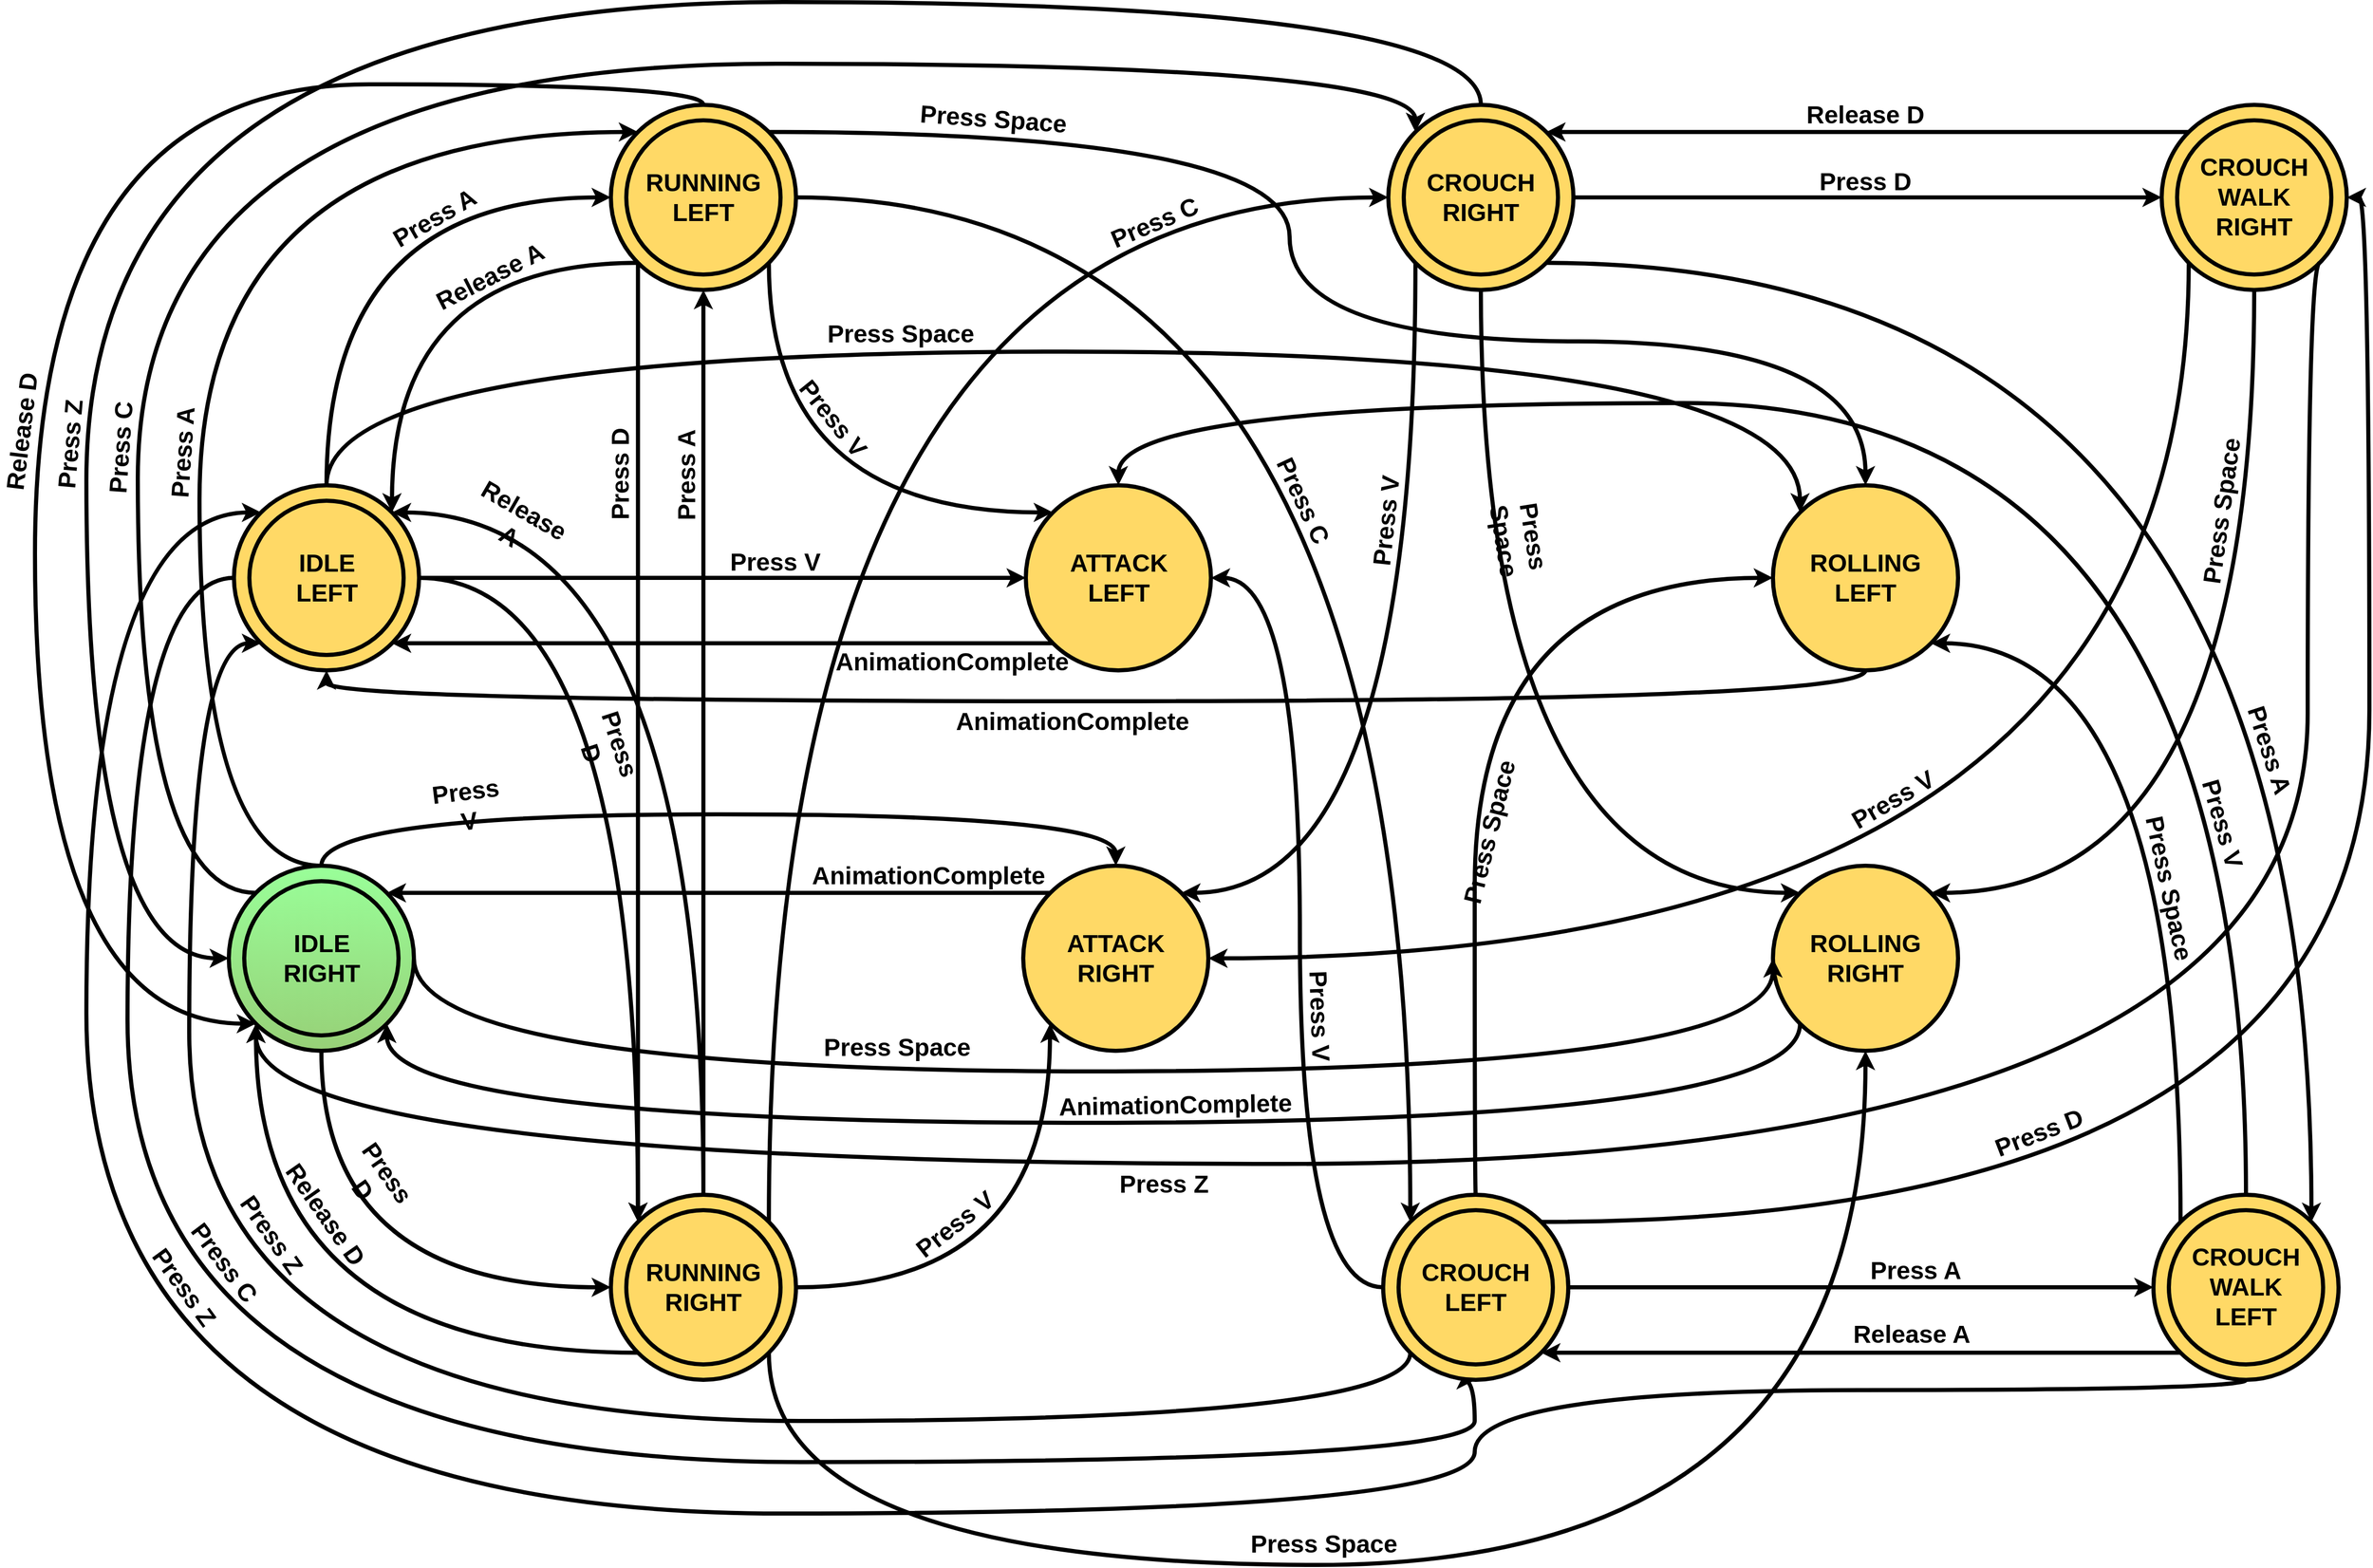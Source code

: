 <mxfile version="26.2.15">
  <diagram id="6a731a19-8d31-9384-78a2-239565b7b9f0" name="Page-1">
    <mxGraphModel dx="2605" dy="-236" grid="1" gridSize="10" guides="1" tooltips="1" connect="1" arrows="1" fold="1" page="1" pageScale="1" pageWidth="1169" pageHeight="827" background="none" math="0" shadow="0">
      <root>
        <mxCell id="0" />
        <mxCell id="1" parent="0" />
        <mxCell id="-n4oUNv4abo9Lo2zfIX3-1" style="edgeStyle=orthogonalEdgeStyle;rounded=0;orthogonalLoop=1;jettySize=auto;html=1;exitX=0.5;exitY=0;exitDx=0;exitDy=0;entryX=0.5;entryY=0;entryDx=0;entryDy=0;strokeWidth=4;curved=1;strokeColor=light-dark(#000000,#EDEDED);fontSize=24;" edge="1" parent="1" source="-n4oUNv4abo9Lo2zfIX3-2" target="-n4oUNv4abo9Lo2zfIX3-20">
          <mxGeometry relative="1" as="geometry">
            <Array as="points">
              <mxPoint x="558" y="2930" />
              <mxPoint x="1331" y="2930" />
            </Array>
          </mxGeometry>
        </mxCell>
        <mxCell id="-n4oUNv4abo9Lo2zfIX3-2" value="&lt;font&gt;IDLE&lt;/font&gt;&lt;div&gt;&lt;font&gt;RIGHT&lt;/font&gt;&lt;/div&gt;" style="ellipse;whiteSpace=wrap;html=1;shadow=0;fontFamily=Helvetica;fontSize=24;align=center;strokeColor=#000000;strokeWidth=4;fillColor=#99FF99;fontStyle=1;gradientColor=#97d077;" vertex="1" parent="1">
          <mxGeometry x="468.5" y="2980" width="180" height="180" as="geometry" />
        </mxCell>
        <mxCell id="-n4oUNv4abo9Lo2zfIX3-3" style="edgeStyle=orthogonalEdgeStyle;rounded=0;orthogonalLoop=1;jettySize=auto;html=1;entryX=0.5;entryY=1;entryDx=0;entryDy=0;curved=1;strokeWidth=4;exitX=0;exitY=0.5;exitDx=0;exitDy=0;fontSize=24;" edge="1" parent="1" source="-n4oUNv4abo9Lo2zfIX3-4" target="-n4oUNv4abo9Lo2zfIX3-24">
          <mxGeometry relative="1" as="geometry">
            <Array as="points">
              <mxPoint x="370" y="2700" />
              <mxPoint x="370" y="3560" />
              <mxPoint x="1680" y="3560" />
              <mxPoint x="1680" y="3480" />
            </Array>
          </mxGeometry>
        </mxCell>
        <mxCell id="-n4oUNv4abo9Lo2zfIX3-4" value="&lt;font&gt;IDLE&lt;/font&gt;&lt;div&gt;&lt;font&gt;LEFT&lt;/font&gt;&lt;/div&gt;" style="ellipse;whiteSpace=wrap;html=1;shadow=0;fontFamily=Helvetica;fontSize=24;align=center;strokeColor=#000000;strokeWidth=4;fillColor=#FFD966;fontStyle=1;gradientColor=#ffd966;" vertex="1" parent="1">
          <mxGeometry x="473.5" y="2610" width="180" height="180" as="geometry" />
        </mxCell>
        <mxCell id="-n4oUNv4abo9Lo2zfIX3-5" style="edgeStyle=orthogonalEdgeStyle;rounded=0;orthogonalLoop=1;jettySize=auto;html=1;exitX=0;exitY=1;exitDx=0;exitDy=0;entryX=1;entryY=0;entryDx=0;entryDy=0;curved=1;strokeWidth=4;fontSize=24;" edge="1" parent="1" source="-n4oUNv4abo9Lo2zfIX3-9" target="-n4oUNv4abo9Lo2zfIX3-4">
          <mxGeometry relative="1" as="geometry" />
        </mxCell>
        <mxCell id="-n4oUNv4abo9Lo2zfIX3-6" style="edgeStyle=orthogonalEdgeStyle;rounded=0;orthogonalLoop=1;jettySize=auto;html=1;exitX=0;exitY=1;exitDx=0;exitDy=0;entryX=0;entryY=0;entryDx=0;entryDy=0;strokeWidth=4;curved=1;fontSize=24;" edge="1" parent="1" source="-n4oUNv4abo9Lo2zfIX3-9" target="-n4oUNv4abo9Lo2zfIX3-22">
          <mxGeometry relative="1" as="geometry" />
        </mxCell>
        <mxCell id="-n4oUNv4abo9Lo2zfIX3-7" style="edgeStyle=orthogonalEdgeStyle;rounded=0;orthogonalLoop=1;jettySize=auto;html=1;exitX=0.5;exitY=0;exitDx=0;exitDy=0;entryX=0;entryY=1;entryDx=0;entryDy=0;curved=1;strokeWidth=4;fontSize=24;" edge="1" parent="1" source="-n4oUNv4abo9Lo2zfIX3-9" target="-n4oUNv4abo9Lo2zfIX3-2">
          <mxGeometry relative="1" as="geometry">
            <Array as="points">
              <mxPoint x="930" y="2220" />
              <mxPoint x="280" y="2220" />
              <mxPoint x="280" y="3134" />
            </Array>
          </mxGeometry>
        </mxCell>
        <mxCell id="-n4oUNv4abo9Lo2zfIX3-8" style="edgeStyle=orthogonalEdgeStyle;rounded=0;orthogonalLoop=1;jettySize=auto;html=1;exitX=1;exitY=0.5;exitDx=0;exitDy=0;entryX=0;entryY=0;entryDx=0;entryDy=0;curved=1;strokeWidth=4;fontSize=24;" edge="1" parent="1" source="-n4oUNv4abo9Lo2zfIX3-9" target="-n4oUNv4abo9Lo2zfIX3-24">
          <mxGeometry relative="1" as="geometry">
            <mxPoint x="1230.0" y="2670" as="targetPoint" />
          </mxGeometry>
        </mxCell>
        <mxCell id="-n4oUNv4abo9Lo2zfIX3-9" value="&lt;font&gt;RUNNING&lt;/font&gt;&lt;div&gt;&lt;span style=&quot;background-color: transparent;&quot;&gt;&lt;font&gt;LEFT&lt;/font&gt;&lt;/span&gt;&lt;/div&gt;" style="ellipse;whiteSpace=wrap;html=1;shadow=0;fontFamily=Helvetica;fontSize=24;align=center;strokeColor=#000000;strokeWidth=4;fillColor=#FFD966;fontStyle=1;gradientColor=#ffd966;" vertex="1" parent="1">
          <mxGeometry x="840" y="2240" width="180" height="180" as="geometry" />
        </mxCell>
        <mxCell id="-n4oUNv4abo9Lo2zfIX3-10" value="&lt;font&gt;ROLLING&lt;/font&gt;&lt;div&gt;&lt;font&gt;LEFT&lt;/font&gt;&lt;/div&gt;" style="ellipse;whiteSpace=wrap;html=1;shadow=0;fontFamily=Helvetica;fontSize=24;align=center;strokeColor=#000000;strokeWidth=4;fillColor=#FFD966;fontStyle=1;gradientColor=#ffd966;" vertex="1" parent="1">
          <mxGeometry x="1970" y="2610" width="180" height="180" as="geometry" />
        </mxCell>
        <mxCell id="-n4oUNv4abo9Lo2zfIX3-11" style="edgeStyle=orthogonalEdgeStyle;rounded=0;orthogonalLoop=1;jettySize=auto;html=1;exitX=0;exitY=0;exitDx=0;exitDy=0;entryX=1;entryY=1;entryDx=0;entryDy=0;curved=1;strokeWidth=4;fontSize=24;" edge="1" parent="1" source="-n4oUNv4abo9Lo2zfIX3-12" target="-n4oUNv4abo9Lo2zfIX3-10">
          <mxGeometry relative="1" as="geometry">
            <Array as="points">
              <mxPoint x="2366" y="2764" />
            </Array>
          </mxGeometry>
        </mxCell>
        <mxCell id="-n4oUNv4abo9Lo2zfIX3-12" value="&lt;font&gt;CROUCH&lt;/font&gt;&lt;div&gt;&lt;font&gt;WALK&lt;/font&gt;&lt;/div&gt;&lt;div&gt;&lt;font&gt;LEFT&lt;/font&gt;&lt;/div&gt;" style="ellipse;whiteSpace=wrap;html=1;shadow=0;fontFamily=Helvetica;fontSize=24;align=center;strokeColor=#000000;strokeWidth=4;fillColor=#FFD966;fontStyle=1;gradientColor=#ffd966;" vertex="1" parent="1">
          <mxGeometry x="2340" y="3300" width="180" height="180" as="geometry" />
        </mxCell>
        <mxCell id="-n4oUNv4abo9Lo2zfIX3-13" value="&lt;font&gt;ROLLING&lt;/font&gt;&lt;div&gt;&lt;font&gt;RIGHT&lt;/font&gt;&lt;/div&gt;" style="ellipse;whiteSpace=wrap;html=1;shadow=0;fontFamily=Helvetica;fontSize=24;align=center;strokeColor=#000000;strokeWidth=4;fillColor=#FFD966;fontStyle=1;gradientColor=#ffd966;" vertex="1" parent="1">
          <mxGeometry x="1970" y="2980" width="180" height="180" as="geometry" />
        </mxCell>
        <mxCell id="-n4oUNv4abo9Lo2zfIX3-14" style="edgeStyle=orthogonalEdgeStyle;rounded=0;orthogonalLoop=1;jettySize=auto;html=1;exitX=0;exitY=1;exitDx=0;exitDy=0;entryX=1;entryY=0.5;entryDx=0;entryDy=0;curved=1;strokeWidth=4;strokeColor=#000000;fontSize=24;" edge="1" parent="1" source="-n4oUNv4abo9Lo2zfIX3-15" target="-n4oUNv4abo9Lo2zfIX3-20">
          <mxGeometry relative="1" as="geometry">
            <Array as="points">
              <mxPoint x="2374" y="3070" />
            </Array>
          </mxGeometry>
        </mxCell>
        <mxCell id="-n4oUNv4abo9Lo2zfIX3-15" value="&lt;font&gt;CROUCH&lt;/font&gt;&lt;div&gt;&lt;font&gt;WALK&lt;/font&gt;&lt;/div&gt;&lt;div&gt;&lt;font&gt;RIGHT&lt;/font&gt;&lt;/div&gt;" style="ellipse;whiteSpace=wrap;html=1;shadow=0;fontFamily=Helvetica;fontSize=24;fontColor=#000000;align=center;strokeColor=#000000;strokeWidth=4;fillColor=#FFD966;fontStyle=1;" vertex="1" parent="1">
          <mxGeometry x="2348" y="2240" width="180" height="180" as="geometry" />
        </mxCell>
        <mxCell id="-n4oUNv4abo9Lo2zfIX3-16" style="edgeStyle=orthogonalEdgeStyle;rounded=0;orthogonalLoop=1;jettySize=auto;html=1;exitX=0;exitY=1;exitDx=0;exitDy=0;entryX=1;entryY=1;entryDx=0;entryDy=0;strokeWidth=4;strokeColor=light-dark(#000000,#EDEDED);curved=1;fontSize=24;" edge="1" parent="1" source="-n4oUNv4abo9Lo2zfIX3-17" target="-n4oUNv4abo9Lo2zfIX3-4">
          <mxGeometry relative="1" as="geometry">
            <Array as="points">
              <mxPoint x="1270" y="2764" />
            </Array>
          </mxGeometry>
        </mxCell>
        <mxCell id="-n4oUNv4abo9Lo2zfIX3-17" value="&lt;font&gt;ATTACK&lt;/font&gt;&lt;div&gt;&lt;font&gt;LEFT&lt;/font&gt;&lt;/div&gt;" style="ellipse;whiteSpace=wrap;html=1;shadow=0;fontFamily=Helvetica;fontSize=24;align=center;strokeColor=#000000;strokeWidth=4;fillColor=#FFD966;fontStyle=1;gradientColor=#ffd966;" vertex="1" parent="1">
          <mxGeometry x="1243.5" y="2610" width="180" height="180" as="geometry" />
        </mxCell>
        <mxCell id="-n4oUNv4abo9Lo2zfIX3-18" value="&lt;font&gt;CROUCH&lt;/font&gt;&lt;div&gt;&lt;font&gt;RIGHT&lt;/font&gt;&lt;/div&gt;" style="ellipse;whiteSpace=wrap;html=1;shadow=0;fontFamily=Helvetica;fontSize=24;align=center;strokeColor=#000000;strokeWidth=4;fillColor=#FFD966;fontStyle=1;gradientColor=#ffd966;" vertex="1" parent="1">
          <mxGeometry x="1596" y="2240" width="180" height="180" as="geometry" />
        </mxCell>
        <mxCell id="-n4oUNv4abo9Lo2zfIX3-19" style="edgeStyle=orthogonalEdgeStyle;rounded=0;orthogonalLoop=1;jettySize=auto;html=1;exitX=0;exitY=0;exitDx=0;exitDy=0;entryX=1;entryY=0;entryDx=0;entryDy=0;strokeWidth=4;curved=1;fontSize=24;" edge="1" parent="1" source="-n4oUNv4abo9Lo2zfIX3-20" target="-n4oUNv4abo9Lo2zfIX3-2">
          <mxGeometry relative="1" as="geometry" />
        </mxCell>
        <mxCell id="-n4oUNv4abo9Lo2zfIX3-20" value="&lt;font&gt;ATTACK&lt;/font&gt;&lt;div&gt;&lt;span style=&quot;background-color: transparent;&quot;&gt;&lt;font&gt;RIGHT&lt;/font&gt;&lt;/span&gt;&lt;/div&gt;" style="ellipse;whiteSpace=wrap;html=1;shadow=0;fontFamily=Helvetica;fontSize=24;align=center;strokeColor=#000000;strokeWidth=4;fillColor=#FFD966;fontStyle=1;gradientColor=#ffd966;" vertex="1" parent="1">
          <mxGeometry x="1241" y="2980" width="180" height="180" as="geometry" />
        </mxCell>
        <mxCell id="-n4oUNv4abo9Lo2zfIX3-21" style="edgeStyle=orthogonalEdgeStyle;rounded=0;orthogonalLoop=1;jettySize=auto;html=1;exitX=1;exitY=1;exitDx=0;exitDy=0;entryX=0.5;entryY=1;entryDx=0;entryDy=0;curved=1;strokeWidth=4;fontSize=24;" edge="1" parent="1" source="-n4oUNv4abo9Lo2zfIX3-22" target="-n4oUNv4abo9Lo2zfIX3-13">
          <mxGeometry relative="1" as="geometry">
            <Array as="points">
              <mxPoint x="994" y="3660" />
              <mxPoint x="2060" y="3660" />
            </Array>
          </mxGeometry>
        </mxCell>
        <mxCell id="-n4oUNv4abo9Lo2zfIX3-22" value="&lt;font&gt;RUNNING&lt;/font&gt;&lt;div&gt;&lt;font&gt;RIGHT&lt;/font&gt;&lt;/div&gt;" style="ellipse;whiteSpace=wrap;html=1;shadow=0;fontFamily=Helvetica;fontSize=24;align=center;strokeColor=#000000;strokeWidth=4;fillColor=#FFD966;fontStyle=1;gradientColor=#ffd966;" vertex="1" parent="1">
          <mxGeometry x="840" y="3300" width="180" height="180" as="geometry" />
        </mxCell>
        <mxCell id="-n4oUNv4abo9Lo2zfIX3-23" style="edgeStyle=orthogonalEdgeStyle;rounded=0;orthogonalLoop=1;jettySize=auto;html=1;entryX=0;entryY=1;entryDx=0;entryDy=0;curved=1;strokeWidth=4;exitX=0;exitY=1;exitDx=0;exitDy=0;fontSize=24;" edge="1" parent="1" source="-n4oUNv4abo9Lo2zfIX3-24" target="-n4oUNv4abo9Lo2zfIX3-4">
          <mxGeometry relative="1" as="geometry">
            <Array as="points">
              <mxPoint x="1617" y="3520" />
              <mxPoint x="430" y="3520" />
              <mxPoint x="430" y="2764" />
            </Array>
          </mxGeometry>
        </mxCell>
        <mxCell id="-n4oUNv4abo9Lo2zfIX3-24" value="&lt;font&gt;CROUCH&lt;/font&gt;&lt;div&gt;&lt;font&gt;LEFT&lt;/font&gt;&lt;/div&gt;" style="ellipse;whiteSpace=wrap;html=1;shadow=0;fontFamily=Helvetica;fontSize=24;align=center;strokeColor=#000000;strokeWidth=4;fillColor=#FFD966;fontStyle=1;gradientColor=#ffd966;" vertex="1" parent="1">
          <mxGeometry x="1591" y="3300" width="180" height="180" as="geometry" />
        </mxCell>
        <mxCell id="-n4oUNv4abo9Lo2zfIX3-25" style="edgeStyle=orthogonalEdgeStyle;rounded=0;orthogonalLoop=1;jettySize=auto;html=1;exitX=0.5;exitY=0;exitDx=0;exitDy=0;entryX=0;entryY=0;entryDx=0;entryDy=0;strokeWidth=4;strokeColor=light-dark(#000000,#EDEDED);curved=1;fontSize=24;" edge="1" parent="1" source="-n4oUNv4abo9Lo2zfIX3-2" target="-n4oUNv4abo9Lo2zfIX3-9">
          <mxGeometry relative="1" as="geometry">
            <Array as="points">
              <mxPoint x="440" y="2980" />
              <mxPoint x="440" y="2266" />
            </Array>
          </mxGeometry>
        </mxCell>
        <mxCell id="-n4oUNv4abo9Lo2zfIX3-26" value="" style="edgeStyle=orthogonalEdgeStyle;rounded=0;orthogonalLoop=1;jettySize=auto;html=1;exitX=0;exitY=0;exitDx=0;exitDy=0;entryX=0;entryY=0;entryDx=0;entryDy=0;strokeWidth=4;fontSize=24;fontStyle=1;curved=1;strokeColor=light-dark(#000000,#EDEDED);" edge="1" parent="1" source="-n4oUNv4abo9Lo2zfIX3-2" target="-n4oUNv4abo9Lo2zfIX3-18">
          <mxGeometry x="0.032" y="-20" relative="1" as="geometry">
            <Array as="points">
              <mxPoint x="380" y="3006" />
              <mxPoint x="380" y="2200" />
              <mxPoint x="1622" y="2200" />
            </Array>
            <mxPoint as="offset" />
          </mxGeometry>
        </mxCell>
        <mxCell id="-n4oUNv4abo9Lo2zfIX3-27" style="edgeStyle=orthogonalEdgeStyle;rounded=0;orthogonalLoop=1;jettySize=auto;html=1;entryX=0;entryY=0.5;entryDx=0;entryDy=0;curved=1;strokeWidth=4;exitX=0.5;exitY=0;exitDx=0;exitDy=0;strokeColor=light-dark(#000000,#EDEDED);fontSize=24;" edge="1" parent="1" source="-n4oUNv4abo9Lo2zfIX3-4" target="-n4oUNv4abo9Lo2zfIX3-9">
          <mxGeometry relative="1" as="geometry">
            <mxPoint x="660" y="2700" as="sourcePoint" />
            <Array as="points">
              <mxPoint x="564" y="2330" />
            </Array>
          </mxGeometry>
        </mxCell>
        <mxCell id="-n4oUNv4abo9Lo2zfIX3-28" style="edgeStyle=orthogonalEdgeStyle;rounded=0;orthogonalLoop=1;jettySize=auto;html=1;exitX=1;exitY=0.5;exitDx=0;exitDy=0;curved=1;strokeWidth=4;strokeColor=light-dark(#000000,#EDEDED);entryX=0;entryY=0;entryDx=0;entryDy=0;fontSize=24;" edge="1" parent="1" source="-n4oUNv4abo9Lo2zfIX3-4" target="-n4oUNv4abo9Lo2zfIX3-22">
          <mxGeometry relative="1" as="geometry">
            <mxPoint x="1080" y="3190" as="targetPoint" />
            <Array as="points">
              <mxPoint x="866" y="2700" />
            </Array>
          </mxGeometry>
        </mxCell>
        <mxCell id="-n4oUNv4abo9Lo2zfIX3-29" style="edgeStyle=orthogonalEdgeStyle;rounded=0;orthogonalLoop=1;jettySize=auto;html=1;entryX=0;entryY=0.5;entryDx=0;entryDy=0;curved=1;strokeWidth=4;strokeColor=light-dark(#000000,#EDEDED);exitX=1;exitY=0.5;exitDx=0;exitDy=0;fontSize=24;" edge="1" parent="1" source="-n4oUNv4abo9Lo2zfIX3-4" target="-n4oUNv4abo9Lo2zfIX3-17">
          <mxGeometry relative="1" as="geometry">
            <mxPoint x="690" y="2730" as="sourcePoint" />
            <Array as="points">
              <mxPoint x="1180" y="2700" />
              <mxPoint x="1180" y="2700" />
            </Array>
          </mxGeometry>
        </mxCell>
        <mxCell id="-n4oUNv4abo9Lo2zfIX3-30" style="edgeStyle=orthogonalEdgeStyle;rounded=0;orthogonalLoop=1;jettySize=auto;html=1;exitX=0.5;exitY=0;exitDx=0;exitDy=0;entryX=0;entryY=0;entryDx=0;entryDy=0;curved=1;strokeWidth=4;strokeColor=light-dark(#000000,#EDEDED);fontSize=24;" edge="1" parent="1" source="-n4oUNv4abo9Lo2zfIX3-4" target="-n4oUNv4abo9Lo2zfIX3-10">
          <mxGeometry relative="1" as="geometry">
            <Array as="points">
              <mxPoint x="564" y="2480" />
              <mxPoint x="1996" y="2480" />
            </Array>
          </mxGeometry>
        </mxCell>
        <mxCell id="-n4oUNv4abo9Lo2zfIX3-31" style="edgeStyle=orthogonalEdgeStyle;rounded=0;orthogonalLoop=1;jettySize=auto;html=1;exitX=0;exitY=1;exitDx=0;exitDy=0;entryX=0;entryY=1;entryDx=0;entryDy=0;curved=1;strokeWidth=4;strokeColor=light-dark(#000000,#EDEDED);fontSize=24;" edge="1" parent="1" source="-n4oUNv4abo9Lo2zfIX3-22" target="-n4oUNv4abo9Lo2zfIX3-2">
          <mxGeometry relative="1" as="geometry">
            <Array as="points">
              <mxPoint x="495" y="3454" />
            </Array>
          </mxGeometry>
        </mxCell>
        <mxCell id="-n4oUNv4abo9Lo2zfIX3-32" style="edgeStyle=orthogonalEdgeStyle;rounded=0;orthogonalLoop=1;jettySize=auto;html=1;entryX=0.5;entryY=1;entryDx=0;entryDy=0;curved=1;exitX=0.5;exitY=0;exitDx=0;exitDy=0;strokeWidth=4;strokeColor=light-dark(#000000,#EDEDED);fontSize=24;" edge="1" parent="1" source="-n4oUNv4abo9Lo2zfIX3-22" target="-n4oUNv4abo9Lo2zfIX3-9">
          <mxGeometry relative="1" as="geometry">
            <Array as="points" />
          </mxGeometry>
        </mxCell>
        <mxCell id="-n4oUNv4abo9Lo2zfIX3-33" style="edgeStyle=orthogonalEdgeStyle;rounded=0;orthogonalLoop=1;jettySize=auto;html=1;entryX=1;entryY=0;entryDx=0;entryDy=0;curved=1;strokeWidth=4;strokeColor=light-dark(#000000,#EDEDED);fontSize=24;" edge="1" parent="1" source="-n4oUNv4abo9Lo2zfIX3-22" target="-n4oUNv4abo9Lo2zfIX3-4">
          <mxGeometry relative="1" as="geometry">
            <Array as="points">
              <mxPoint x="930" y="2636" />
            </Array>
          </mxGeometry>
        </mxCell>
        <mxCell id="-n4oUNv4abo9Lo2zfIX3-34" style="edgeStyle=orthogonalEdgeStyle;rounded=0;orthogonalLoop=1;jettySize=auto;html=1;entryX=0.5;entryY=0;entryDx=0;entryDy=0;strokeWidth=4;strokeColor=light-dark(#000000,#EDEDED);curved=1;exitX=1;exitY=0;exitDx=0;exitDy=0;fontSize=24;" edge="1" parent="1" source="-n4oUNv4abo9Lo2zfIX3-9" target="-n4oUNv4abo9Lo2zfIX3-10">
          <mxGeometry relative="1" as="geometry">
            <Array as="points">
              <mxPoint x="1500" y="2266" />
              <mxPoint x="1500" y="2470" />
              <mxPoint x="2060" y="2470" />
            </Array>
          </mxGeometry>
        </mxCell>
        <mxCell id="-n4oUNv4abo9Lo2zfIX3-35" style="edgeStyle=orthogonalEdgeStyle;rounded=0;orthogonalLoop=1;jettySize=auto;html=1;entryX=0.5;entryY=1;entryDx=0;entryDy=0;strokeWidth=4;strokeColor=light-dark(#000000,#EDEDED);curved=1;exitX=0.5;exitY=1;exitDx=0;exitDy=0;fontSize=24;" edge="1" parent="1" source="-n4oUNv4abo9Lo2zfIX3-10" target="-n4oUNv4abo9Lo2zfIX3-4">
          <mxGeometry relative="1" as="geometry">
            <Array as="points">
              <mxPoint x="2060" y="2820" />
              <mxPoint x="564" y="2820" />
            </Array>
          </mxGeometry>
        </mxCell>
        <mxCell id="-n4oUNv4abo9Lo2zfIX3-36" style="edgeStyle=orthogonalEdgeStyle;rounded=0;orthogonalLoop=1;jettySize=auto;html=1;entryX=1;entryY=1;entryDx=0;entryDy=0;strokeWidth=4;strokeColor=light-dark(#000000,#EDEDED);curved=1;exitX=0;exitY=1;exitDx=0;exitDy=0;fontSize=24;" edge="1" parent="1" source="-n4oUNv4abo9Lo2zfIX3-13" target="-n4oUNv4abo9Lo2zfIX3-2">
          <mxGeometry relative="1" as="geometry">
            <Array as="points">
              <mxPoint x="1996" y="3230" />
              <mxPoint x="622" y="3230" />
            </Array>
          </mxGeometry>
        </mxCell>
        <mxCell id="-n4oUNv4abo9Lo2zfIX3-37" style="edgeStyle=orthogonalEdgeStyle;rounded=0;orthogonalLoop=1;jettySize=auto;html=1;entryX=1;entryY=0;entryDx=0;entryDy=0;strokeWidth=4;strokeColor=light-dark(#000000,#EDEDED);curved=1;exitX=1;exitY=1;exitDx=0;exitDy=0;fontSize=24;" edge="1" parent="1" source="-n4oUNv4abo9Lo2zfIX3-18" target="-n4oUNv4abo9Lo2zfIX3-12">
          <mxGeometry relative="1" as="geometry">
            <Array as="points">
              <mxPoint x="2494" y="2394" />
            </Array>
          </mxGeometry>
        </mxCell>
        <mxCell id="-n4oUNv4abo9Lo2zfIX3-38" style="edgeStyle=orthogonalEdgeStyle;rounded=0;orthogonalLoop=1;jettySize=auto;html=1;entryX=0;entryY=0.5;entryDx=0;entryDy=0;strokeWidth=4;strokeColor=light-dark(#000000,#EDEDED);curved=1;exitX=1;exitY=0.5;exitDx=0;exitDy=0;fontSize=24;" edge="1" parent="1" source="-n4oUNv4abo9Lo2zfIX3-18" target="-n4oUNv4abo9Lo2zfIX3-15">
          <mxGeometry relative="1" as="geometry">
            <Array as="points">
              <mxPoint x="2060" y="2330" />
              <mxPoint x="2060" y="2330" />
            </Array>
          </mxGeometry>
        </mxCell>
        <mxCell id="-n4oUNv4abo9Lo2zfIX3-39" style="edgeStyle=orthogonalEdgeStyle;rounded=0;orthogonalLoop=1;jettySize=auto;html=1;entryX=0;entryY=0.5;entryDx=0;entryDy=0;strokeWidth=4;strokeColor=light-dark(#000000,#EDEDED);curved=1;exitX=0.5;exitY=0;exitDx=0;exitDy=0;fontSize=24;" edge="1" parent="1" source="-n4oUNv4abo9Lo2zfIX3-18" target="-n4oUNv4abo9Lo2zfIX3-2">
          <mxGeometry relative="1" as="geometry">
            <Array as="points">
              <mxPoint x="1686" y="2140" />
              <mxPoint x="330" y="2140" />
              <mxPoint x="330" y="3070" />
            </Array>
          </mxGeometry>
        </mxCell>
        <mxCell id="-n4oUNv4abo9Lo2zfIX3-40" style="edgeStyle=orthogonalEdgeStyle;rounded=0;orthogonalLoop=1;jettySize=auto;html=1;entryX=1;entryY=0;entryDx=0;entryDy=0;strokeWidth=4;strokeColor=light-dark(#000000,#EDEDED);curved=1;exitX=0;exitY=1;exitDx=0;exitDy=0;fontSize=24;" edge="1" parent="1" source="-n4oUNv4abo9Lo2zfIX3-18" target="-n4oUNv4abo9Lo2zfIX3-20">
          <mxGeometry relative="1" as="geometry">
            <Array as="points">
              <mxPoint x="1622" y="3006" />
            </Array>
          </mxGeometry>
        </mxCell>
        <mxCell id="-n4oUNv4abo9Lo2zfIX3-41" style="edgeStyle=orthogonalEdgeStyle;rounded=0;orthogonalLoop=1;jettySize=auto;html=1;entryX=0;entryY=0;entryDx=0;entryDy=0;strokeWidth=4;strokeColor=light-dark(#000000,#EDEDED);curved=1;exitX=0.5;exitY=1;exitDx=0;exitDy=0;fontSize=24;" edge="1" parent="1" source="-n4oUNv4abo9Lo2zfIX3-18" target="-n4oUNv4abo9Lo2zfIX3-13">
          <mxGeometry relative="1" as="geometry">
            <Array as="points">
              <mxPoint x="1686" y="3006" />
            </Array>
          </mxGeometry>
        </mxCell>
        <mxCell id="-n4oUNv4abo9Lo2zfIX3-42" style="edgeStyle=orthogonalEdgeStyle;rounded=0;orthogonalLoop=1;jettySize=auto;html=1;entryX=0;entryY=0.5;entryDx=0;entryDy=0;strokeWidth=4;strokeColor=light-dark(#000000,#EDEDED);curved=1;exitX=1;exitY=0.5;exitDx=0;exitDy=0;fontSize=24;" edge="1" parent="1" source="-n4oUNv4abo9Lo2zfIX3-24" target="-n4oUNv4abo9Lo2zfIX3-12">
          <mxGeometry relative="1" as="geometry">
            <mxPoint x="1900" y="3410" as="sourcePoint" />
            <Array as="points">
              <mxPoint x="1771" y="3390" />
            </Array>
          </mxGeometry>
        </mxCell>
        <mxCell id="-n4oUNv4abo9Lo2zfIX3-43" style="edgeStyle=orthogonalEdgeStyle;rounded=0;orthogonalLoop=1;jettySize=auto;html=1;strokeWidth=4;strokeColor=light-dark(#000000,#EDEDED);curved=1;exitX=1;exitY=0;exitDx=0;exitDy=0;entryX=1;entryY=0.5;entryDx=0;entryDy=0;fontSize=24;" edge="1" parent="1" source="-n4oUNv4abo9Lo2zfIX3-24" target="-n4oUNv4abo9Lo2zfIX3-15">
          <mxGeometry relative="1" as="geometry">
            <Array as="points">
              <mxPoint x="2550" y="3326" />
              <mxPoint x="2550" y="2330" />
            </Array>
            <mxPoint x="1784.14" y="3326.36" as="sourcePoint" />
            <mxPoint x="2567.5" y="2330" as="targetPoint" />
          </mxGeometry>
        </mxCell>
        <mxCell id="-n4oUNv4abo9Lo2zfIX3-44" style="edgeStyle=orthogonalEdgeStyle;rounded=0;orthogonalLoop=1;jettySize=auto;html=1;entryX=1;entryY=0.5;entryDx=0;entryDy=0;strokeWidth=4;strokeColor=light-dark(#000000,#EDEDED);curved=1;fontSize=24;" edge="1" parent="1" source="-n4oUNv4abo9Lo2zfIX3-24" target="-n4oUNv4abo9Lo2zfIX3-17">
          <mxGeometry relative="1" as="geometry">
            <Array as="points">
              <mxPoint x="1510" y="3390" />
              <mxPoint x="1510" y="2700" />
            </Array>
          </mxGeometry>
        </mxCell>
        <mxCell id="-n4oUNv4abo9Lo2zfIX3-45" style="edgeStyle=orthogonalEdgeStyle;rounded=0;orthogonalLoop=1;jettySize=auto;html=1;entryX=0;entryY=0.5;entryDx=0;entryDy=0;strokeWidth=4;strokeColor=light-dark(#000000,#EDEDED);curved=1;exitX=0.5;exitY=0;exitDx=0;exitDy=0;fontSize=24;" edge="1" parent="1" source="-n4oUNv4abo9Lo2zfIX3-24" target="-n4oUNv4abo9Lo2zfIX3-10">
          <mxGeometry relative="1" as="geometry">
            <Array as="points">
              <mxPoint x="1680" y="3300" />
              <mxPoint x="1680" y="2700" />
            </Array>
          </mxGeometry>
        </mxCell>
        <mxCell id="-n4oUNv4abo9Lo2zfIX3-46" style="edgeStyle=orthogonalEdgeStyle;rounded=0;orthogonalLoop=1;jettySize=auto;html=1;entryX=1;entryY=0;entryDx=0;entryDy=0;strokeWidth=4;strokeColor=light-dark(#000000,#EDEDED);curved=1;exitX=0;exitY=0;exitDx=0;exitDy=0;fontSize=24;" edge="1" parent="1" source="-n4oUNv4abo9Lo2zfIX3-15" target="-n4oUNv4abo9Lo2zfIX3-18">
          <mxGeometry relative="1" as="geometry">
            <Array as="points">
              <mxPoint x="2270" y="2266" />
              <mxPoint x="2270" y="2266" />
            </Array>
          </mxGeometry>
        </mxCell>
        <mxCell id="-n4oUNv4abo9Lo2zfIX3-47" style="edgeStyle=orthogonalEdgeStyle;rounded=0;orthogonalLoop=1;jettySize=auto;html=1;entryX=1;entryY=0;entryDx=0;entryDy=0;strokeWidth=4;strokeColor=light-dark(#000000,#EDEDED);curved=1;exitX=0.5;exitY=1;exitDx=0;exitDy=0;fontSize=24;" edge="1" parent="1" source="-n4oUNv4abo9Lo2zfIX3-15" target="-n4oUNv4abo9Lo2zfIX3-13">
          <mxGeometry relative="1" as="geometry">
            <Array as="points">
              <mxPoint x="2438" y="3006" />
            </Array>
          </mxGeometry>
        </mxCell>
        <mxCell id="-n4oUNv4abo9Lo2zfIX3-48" style="edgeStyle=orthogonalEdgeStyle;rounded=0;orthogonalLoop=1;jettySize=auto;html=1;entryX=1;entryY=1;entryDx=0;entryDy=0;strokeWidth=4;strokeColor=light-dark(#000000,#EDEDED);curved=1;exitX=0;exitY=1;exitDx=0;exitDy=0;fontSize=24;" edge="1" parent="1" source="-n4oUNv4abo9Lo2zfIX3-12" target="-n4oUNv4abo9Lo2zfIX3-24">
          <mxGeometry relative="1" as="geometry">
            <Array as="points">
              <mxPoint x="1820" y="3454" />
              <mxPoint x="1820" y="3454" />
            </Array>
          </mxGeometry>
        </mxCell>
        <mxCell id="-n4oUNv4abo9Lo2zfIX3-49" style="edgeStyle=orthogonalEdgeStyle;rounded=0;orthogonalLoop=1;jettySize=auto;html=1;strokeWidth=4;strokeColor=light-dark(#000000,#EDEDED);curved=1;exitX=1;exitY=1;exitDx=0;exitDy=0;entryX=0;entryY=1;entryDx=0;entryDy=0;fontSize=24;" edge="1" parent="1" source="-n4oUNv4abo9Lo2zfIX3-15" target="-n4oUNv4abo9Lo2zfIX3-2">
          <mxGeometry relative="1" as="geometry">
            <Array as="points">
              <mxPoint x="2490" y="2394" />
              <mxPoint x="2490" y="3270" />
              <mxPoint x="495" y="3270" />
            </Array>
            <mxPoint x="620" y="3010" as="targetPoint" />
          </mxGeometry>
        </mxCell>
        <mxCell id="-n4oUNv4abo9Lo2zfIX3-50" style="edgeStyle=orthogonalEdgeStyle;rounded=0;orthogonalLoop=1;jettySize=auto;html=1;entryX=0;entryY=0.5;entryDx=0;entryDy=0;fontSize=24;fontStyle=1;strokeWidth=4;exitX=1;exitY=0.5;exitDx=0;exitDy=0;curved=1;strokeColor=light-dark(#000000,#EDEDED);" edge="1" parent="1" source="-n4oUNv4abo9Lo2zfIX3-2" target="-n4oUNv4abo9Lo2zfIX3-13">
          <mxGeometry relative="1" as="geometry">
            <Array as="points">
              <mxPoint x="649" y="3180" />
              <mxPoint x="1970" y="3180" />
            </Array>
          </mxGeometry>
        </mxCell>
        <mxCell id="-n4oUNv4abo9Lo2zfIX3-51" value="" style="edgeStyle=orthogonalEdgeStyle;rounded=0;orthogonalLoop=1;jettySize=auto;html=1;exitX=1;exitY=0.5;exitDx=0;exitDy=0;entryX=0;entryY=1;entryDx=0;entryDy=0;curved=1;strokeWidth=4;strokeColor=light-dark(#000000,#EDEDED);fontSize=24;" edge="1" parent="1" source="-n4oUNv4abo9Lo2zfIX3-22" target="-n4oUNv4abo9Lo2zfIX3-20">
          <mxGeometry relative="1" as="geometry">
            <mxPoint x="990" y="3830" as="sourcePoint" />
            <mxPoint x="627" y="2636" as="targetPoint" />
            <Array as="points">
              <mxPoint x="1267" y="3390" />
              <mxPoint x="1267" y="3134" />
            </Array>
          </mxGeometry>
        </mxCell>
        <mxCell id="-n4oUNv4abo9Lo2zfIX3-52" value="" style="edgeStyle=orthogonalEdgeStyle;rounded=0;orthogonalLoop=1;jettySize=auto;html=1;entryX=0;entryY=0;entryDx=0;entryDy=0;strokeWidth=4;strokeColor=light-dark(#000000,#EDEDED);curved=1;exitX=1;exitY=1;exitDx=0;exitDy=0;fontSize=24;" edge="1" parent="1" source="-n4oUNv4abo9Lo2zfIX3-9" target="-n4oUNv4abo9Lo2zfIX3-17">
          <mxGeometry relative="1" as="geometry">
            <mxPoint x="1104" y="2280" as="sourcePoint" />
            <mxPoint x="1867" y="3766" as="targetPoint" />
            <Array as="points">
              <mxPoint x="994" y="2636" />
            </Array>
          </mxGeometry>
        </mxCell>
        <mxCell id="-n4oUNv4abo9Lo2zfIX3-53" value="" style="edgeStyle=orthogonalEdgeStyle;rounded=0;orthogonalLoop=1;jettySize=auto;html=1;entryX=0;entryY=0.5;entryDx=0;entryDy=0;strokeWidth=4;fontSize=24;fontStyle=1;curved=1;exitX=0.5;exitY=1;exitDx=0;exitDy=0;strokeColor=light-dark(#000000,#EDEDED);" edge="1" parent="1" source="-n4oUNv4abo9Lo2zfIX3-2" target="-n4oUNv4abo9Lo2zfIX3-22">
          <mxGeometry relative="1" as="geometry">
            <mxPoint x="572" y="3160" as="sourcePoint" />
            <mxPoint x="1270" y="2636" as="targetPoint" />
            <Array as="points">
              <mxPoint x="559" y="3390" />
            </Array>
          </mxGeometry>
        </mxCell>
        <mxCell id="-n4oUNv4abo9Lo2zfIX3-54" value="" style="ellipse;whiteSpace=wrap;html=1;aspect=fixed;fillColor=none;strokeWidth=4;strokeColor=#000000;fontColor=#FFFFFF;fontSize=24;" vertex="1" parent="1">
          <mxGeometry x="488.5" y="2625" width="150" height="150" as="geometry" />
        </mxCell>
        <mxCell id="-n4oUNv4abo9Lo2zfIX3-55" style="edgeStyle=orthogonalEdgeStyle;rounded=0;orthogonalLoop=1;jettySize=auto;html=1;exitX=1;exitY=0;exitDx=0;exitDy=0;entryX=0;entryY=0.5;entryDx=0;entryDy=0;strokeWidth=4;curved=1;fontSize=24;" edge="1" parent="1" source="-n4oUNv4abo9Lo2zfIX3-22" target="-n4oUNv4abo9Lo2zfIX3-18">
          <mxGeometry relative="1" as="geometry">
            <Array as="points">
              <mxPoint x="994" y="2330" />
            </Array>
          </mxGeometry>
        </mxCell>
        <mxCell id="-n4oUNv4abo9Lo2zfIX3-56" value="" style="ellipse;whiteSpace=wrap;html=1;aspect=fixed;fillColor=none;strokeWidth=4;strokeColor=#000000;fontColor=#FFFFFF;fontSize=24;" vertex="1" parent="1">
          <mxGeometry x="855" y="3315" width="150" height="150" as="geometry" />
        </mxCell>
        <mxCell id="-n4oUNv4abo9Lo2zfIX3-57" value="" style="ellipse;whiteSpace=wrap;html=1;aspect=fixed;fillColor=none;strokeWidth=4;strokeColor=#000000;fontColor=#FFFFFF;fontSize=24;" vertex="1" parent="1">
          <mxGeometry x="855" y="2255" width="150" height="150" as="geometry" />
        </mxCell>
        <mxCell id="-n4oUNv4abo9Lo2zfIX3-58" value="" style="ellipse;whiteSpace=wrap;html=1;aspect=fixed;fillColor=none;strokeWidth=4;strokeColor=light-dark(#000000,#EDEDED);fontSize=24;" vertex="1" parent="1">
          <mxGeometry x="483.5" y="2995" width="150" height="150" as="geometry" />
        </mxCell>
        <mxCell id="-n4oUNv4abo9Lo2zfIX3-59" value="" style="ellipse;whiteSpace=wrap;html=1;aspect=fixed;fillColor=none;strokeWidth=4;strokeColor=#000000;fontColor=#FFFFFF;fontSize=24;" vertex="1" parent="1">
          <mxGeometry x="1606" y="3315" width="150" height="150" as="geometry" />
        </mxCell>
        <mxCell id="-n4oUNv4abo9Lo2zfIX3-60" style="edgeStyle=orthogonalEdgeStyle;rounded=0;orthogonalLoop=1;jettySize=auto;html=1;entryX=0.5;entryY=0;entryDx=0;entryDy=0;strokeWidth=4;curved=1;exitX=0.5;exitY=0;exitDx=0;exitDy=0;strokeColor=light-dark(#000000,#EDEDED);fontSize=24;" edge="1" parent="1" source="-n4oUNv4abo9Lo2zfIX3-12" target="-n4oUNv4abo9Lo2zfIX3-17">
          <mxGeometry relative="1" as="geometry">
            <Array as="points">
              <mxPoint x="2430" y="2530" />
              <mxPoint x="1333" y="2530" />
            </Array>
          </mxGeometry>
        </mxCell>
        <mxCell id="-n4oUNv4abo9Lo2zfIX3-61" style="edgeStyle=orthogonalEdgeStyle;rounded=0;orthogonalLoop=1;jettySize=auto;html=1;entryX=0;entryY=0;entryDx=0;entryDy=0;curved=1;strokeWidth=4;exitX=0.5;exitY=1;exitDx=0;exitDy=0;fontSize=24;" edge="1" parent="1" source="-n4oUNv4abo9Lo2zfIX3-12" target="-n4oUNv4abo9Lo2zfIX3-4">
          <mxGeometry relative="1" as="geometry">
            <Array as="points">
              <mxPoint x="2430" y="3490" />
              <mxPoint x="1680" y="3490" />
              <mxPoint x="1680" y="3610" />
              <mxPoint x="330" y="3610" />
              <mxPoint x="330" y="2636" />
            </Array>
          </mxGeometry>
        </mxCell>
        <mxCell id="-n4oUNv4abo9Lo2zfIX3-62" value="" style="ellipse;whiteSpace=wrap;html=1;aspect=fixed;fillColor=none;strokeWidth=4;strokeColor=#000000;fontColor=#FFFFFF;fontSize=24;" vertex="1" parent="1">
          <mxGeometry x="2355" y="3315" width="150" height="150" as="geometry" />
        </mxCell>
        <mxCell id="-n4oUNv4abo9Lo2zfIX3-63" value="" style="ellipse;whiteSpace=wrap;html=1;aspect=fixed;fillColor=none;strokeWidth=4;strokeColor=#000000;fontColor=#FFFFFF;fontSize=24;" vertex="1" parent="1">
          <mxGeometry x="1611" y="2255" width="150" height="150" as="geometry" />
        </mxCell>
        <mxCell id="-n4oUNv4abo9Lo2zfIX3-64" value="" style="ellipse;whiteSpace=wrap;html=1;aspect=fixed;fillColor=none;strokeWidth=4;strokeColor=#000000;fontSize=24;gradientColor=#ffd966;fontColor=#000000;" vertex="1" parent="1">
          <mxGeometry x="2363" y="2255" width="150" height="150" as="geometry" />
        </mxCell>
        <mxCell id="-n4oUNv4abo9Lo2zfIX3-65" value="Press A" style="text;html=1;align=center;verticalAlign=middle;whiteSpace=wrap;rounded=0;fontSize=24;fontStyle=1;rotation=-30;strokeColor=none;strokeWidth=4;" vertex="1" parent="1">
          <mxGeometry x="613.46" y="2340.38" width="111.5" height="20" as="geometry" />
        </mxCell>
        <mxCell id="-n4oUNv4abo9Lo2zfIX3-66" value="Press D" style="text;html=1;align=center;verticalAlign=middle;whiteSpace=wrap;rounded=0;fontSize=24;fontStyle=1;rotation=72;strokeColor=none;strokeWidth=4;" vertex="1" parent="1">
          <mxGeometry x="789.63" y="2855.73" width="91" height="20" as="geometry" />
        </mxCell>
        <mxCell id="-n4oUNv4abo9Lo2zfIX3-67" value="Press A" style="text;html=1;align=center;verticalAlign=middle;whiteSpace=wrap;rounded=0;fontSize=24;fontStyle=1;rotation=274;strokeColor=none;strokeWidth=4;" vertex="1" parent="1">
          <mxGeometry x="368.25" y="2567.75" width="111.5" height="20" as="geometry" />
        </mxCell>
        <mxCell id="-n4oUNv4abo9Lo2zfIX3-68" value="Press D" style="text;html=1;align=center;verticalAlign=middle;whiteSpace=wrap;rounded=0;fontSize=24;fontStyle=1;rotation=55;strokeColor=none;strokeWidth=4;" vertex="1" parent="1">
          <mxGeometry x="567.11" y="3276.66" width="87.5" height="20" as="geometry" />
        </mxCell>
        <mxCell id="-n4oUNv4abo9Lo2zfIX3-69" value="Press C" style="text;html=1;align=center;verticalAlign=middle;whiteSpace=wrap;rounded=0;fontSize=24;fontStyle=1;rotation=274;strokeColor=none;strokeWidth=4;" vertex="1" parent="1">
          <mxGeometry x="308.5" y="2563.5" width="110" height="20" as="geometry" />
        </mxCell>
        <mxCell id="-n4oUNv4abo9Lo2zfIX3-70" value="Press V" style="text;html=1;align=center;verticalAlign=middle;whiteSpace=wrap;rounded=0;fontSize=24;fontStyle=1;rotation=353;strokeColor=none;strokeWidth=4;" vertex="1" parent="1">
          <mxGeometry x="657.44" y="2912.09" width="86.5" height="20" as="geometry" />
        </mxCell>
        <mxCell id="-n4oUNv4abo9Lo2zfIX3-71" value="Press Space" style="text;html=1;align=center;verticalAlign=middle;whiteSpace=wrap;rounded=0;fontSize=24;fontStyle=1;rotation=0;strokeColor=none;strokeWidth=4;" vertex="1" parent="1">
          <mxGeometry x="1034" y="3147" width="168.5" height="20" as="geometry" />
        </mxCell>
        <mxCell id="-n4oUNv4abo9Lo2zfIX3-72" value="Press Space" style="text;html=1;align=center;verticalAlign=middle;whiteSpace=wrap;rounded=0;fontSize=24;fontStyle=1;rotation=0;strokeColor=none;strokeWidth=4;" vertex="1" parent="1">
          <mxGeometry x="1039.5" y="2453" width="163.5" height="20" as="geometry" />
        </mxCell>
        <mxCell id="-n4oUNv4abo9Lo2zfIX3-73" value="Press V" style="text;html=1;align=center;verticalAlign=middle;whiteSpace=wrap;rounded=0;fontSize=24;fontStyle=1;rotation=0;strokeColor=none;strokeWidth=4;" vertex="1" parent="1">
          <mxGeometry x="941" y="2675" width="117.5" height="20" as="geometry" />
        </mxCell>
        <mxCell id="-n4oUNv4abo9Lo2zfIX3-74" value="Press Z" style="text;html=1;align=center;verticalAlign=middle;whiteSpace=wrap;rounded=0;fontSize=24;fontStyle=1;rotation=55;strokeColor=none;strokeWidth=4;" vertex="1" parent="1">
          <mxGeometry x="451" y="3329" width="117.5" height="20" as="geometry" />
        </mxCell>
        <mxCell id="-n4oUNv4abo9Lo2zfIX3-75" value="Press A" style="text;html=1;align=center;verticalAlign=middle;whiteSpace=wrap;rounded=0;fontSize=24;fontStyle=1;rotation=-90;strokeColor=none;strokeWidth=4;" vertex="1" parent="1">
          <mxGeometry x="855" y="2590" width="117.5" height="20" as="geometry" />
        </mxCell>
        <mxCell id="-n4oUNv4abo9Lo2zfIX3-76" value="Release D" style="text;html=1;align=center;verticalAlign=middle;whiteSpace=wrap;rounded=0;fontSize=24;fontStyle=1;rotation=55;strokeColor=none;strokeWidth=4;" vertex="1" parent="1">
          <mxGeometry x="500.65" y="3309" width="122.5" height="20" as="geometry" />
        </mxCell>
        <mxCell id="-n4oUNv4abo9Lo2zfIX3-77" value="Release A" style="text;html=1;align=center;verticalAlign=middle;whiteSpace=wrap;rounded=0;fontSize=24;fontStyle=1;rotation=30;strokeColor=none;strokeWidth=4;" vertex="1" parent="1">
          <mxGeometry x="692.39" y="2636.88" width="112.5" height="20" as="geometry" />
        </mxCell>
        <mxCell id="-n4oUNv4abo9Lo2zfIX3-78" value="Press V" style="text;html=1;align=center;verticalAlign=middle;whiteSpace=wrap;rounded=0;fontSize=24;fontStyle=1;rotation=322;strokeColor=none;strokeWidth=4;" vertex="1" parent="1">
          <mxGeometry x="1116" y="3319" width="117.5" height="20" as="geometry" />
        </mxCell>
        <mxCell id="-n4oUNv4abo9Lo2zfIX3-79" value="Press Space" style="text;html=1;align=center;verticalAlign=middle;whiteSpace=wrap;rounded=0;fontSize=24;fontStyle=1;rotation=0;strokeColor=none;strokeWidth=4;" vertex="1" parent="1">
          <mxGeometry x="1454.5" y="3630" width="156.5" height="20" as="geometry" />
        </mxCell>
        <mxCell id="-n4oUNv4abo9Lo2zfIX3-80" value="Press C" style="text;html=1;align=center;verticalAlign=middle;whiteSpace=wrap;rounded=0;fontSize=24;fontStyle=1;rotation=337;strokeColor=none;strokeWidth=4;" vertex="1" parent="1">
          <mxGeometry x="1318.5" y="2345" width="99.75" height="20" as="geometry" />
        </mxCell>
        <mxCell id="-n4oUNv4abo9Lo2zfIX3-81" value="Release A" style="text;html=1;align=center;verticalAlign=middle;whiteSpace=wrap;rounded=0;fontSize=24;fontStyle=1;rotation=333;strokeColor=none;strokeWidth=4;" vertex="1" parent="1">
          <mxGeometry x="659.39" y="2397.38" width="127.5" height="20" as="geometry" />
        </mxCell>
        <mxCell id="-n4oUNv4abo9Lo2zfIX3-82" value="Press D" style="text;html=1;align=center;verticalAlign=middle;whiteSpace=wrap;rounded=0;fontSize=24;fontStyle=1;rotation=-90;strokeColor=none;strokeWidth=4;" vertex="1" parent="1">
          <mxGeometry x="800.25" y="2588.75" width="97.5" height="20" as="geometry" />
        </mxCell>
        <mxCell id="-n4oUNv4abo9Lo2zfIX3-83" value="Release D" style="text;html=1;align=center;verticalAlign=middle;whiteSpace=wrap;rounded=0;fontSize=24;fontStyle=1;rotation=277;strokeColor=none;strokeWidth=4;" vertex="1" parent="1">
          <mxGeometry x="203.87" y="2547.81" width="127.5" height="20" as="geometry" />
        </mxCell>
        <mxCell id="-n4oUNv4abo9Lo2zfIX3-84" value="Press V" style="text;html=1;align=center;verticalAlign=middle;whiteSpace=wrap;rounded=0;fontSize=24;fontStyle=1;rotation=51;strokeColor=none;strokeWidth=4;" vertex="1" parent="1">
          <mxGeometry x="997" y="2535" width="117.5" height="20" as="geometry" />
        </mxCell>
        <mxCell id="-n4oUNv4abo9Lo2zfIX3-85" value="Press Space" style="text;html=1;align=center;verticalAlign=middle;whiteSpace=wrap;rounded=0;fontSize=24;fontStyle=1;rotation=4;strokeColor=none;strokeWidth=4;" vertex="1" parent="1">
          <mxGeometry x="1113.5" y="2244" width="196" height="20" as="geometry" />
        </mxCell>
        <mxCell id="-n4oUNv4abo9Lo2zfIX3-86" value="Press C" style="text;html=1;align=center;verticalAlign=middle;whiteSpace=wrap;rounded=0;fontSize=24;fontStyle=1;rotation=65;strokeColor=none;strokeWidth=4;" vertex="1" parent="1">
          <mxGeometry x="1454" y="2615" width="117.5" height="20" as="geometry" />
        </mxCell>
        <mxCell id="-n4oUNv4abo9Lo2zfIX3-87" value="AnimationComplete" style="text;html=1;align=center;verticalAlign=middle;whiteSpace=wrap;rounded=0;fontSize=24;fontStyle=1;rotation=359;strokeColor=none;strokeWidth=4;" vertex="1" parent="1">
          <mxGeometry x="1330" y="3201" width="117.5" height="24" as="geometry" />
        </mxCell>
        <mxCell id="-n4oUNv4abo9Lo2zfIX3-88" value="AnimationComplete" style="text;html=1;align=center;verticalAlign=middle;whiteSpace=wrap;rounded=0;fontSize=24;fontStyle=1;rotation=0;strokeColor=none;strokeWidth=4;" vertex="1" parent="1">
          <mxGeometry x="1230" y="2830" width="117.5" height="20" as="geometry" />
        </mxCell>
        <mxCell id="-n4oUNv4abo9Lo2zfIX3-89" value="AnimationComplete" style="text;html=1;align=center;verticalAlign=middle;whiteSpace=wrap;rounded=0;fontSize=24;fontStyle=1;rotation=0;strokeColor=none;strokeWidth=4;" vertex="1" parent="1">
          <mxGeometry x="1112.5" y="2772" width="117.5" height="20" as="geometry" />
        </mxCell>
        <mxCell id="-n4oUNv4abo9Lo2zfIX3-90" value="AnimationComplete" style="text;html=1;align=center;verticalAlign=middle;whiteSpace=wrap;rounded=0;fontSize=24;fontStyle=1;rotation=0;strokeColor=none;strokeWidth=4;" vertex="1" parent="1">
          <mxGeometry x="1090" y="2980" width="117.5" height="20" as="geometry" />
        </mxCell>
        <mxCell id="-n4oUNv4abo9Lo2zfIX3-91" value="Press Space" style="text;html=1;align=center;verticalAlign=middle;whiteSpace=wrap;rounded=0;fontSize=24;fontStyle=1;rotation=81;strokeColor=none;strokeWidth=4;" vertex="1" parent="1">
          <mxGeometry x="1651.68" y="2651.52" width="143" height="20" as="geometry" />
        </mxCell>
        <mxCell id="-n4oUNv4abo9Lo2zfIX3-92" value="Press V" style="text;html=1;align=center;verticalAlign=middle;whiteSpace=wrap;rounded=0;fontSize=24;fontStyle=1;rotation=276;strokeColor=none;strokeWidth=4;" vertex="1" parent="1">
          <mxGeometry x="1535.5" y="2635" width="117.5" height="20" as="geometry" />
        </mxCell>
        <mxCell id="-n4oUNv4abo9Lo2zfIX3-93" value="Press Z" style="text;html=1;align=center;verticalAlign=middle;whiteSpace=wrap;rounded=0;fontSize=24;fontStyle=1;rotation=275;strokeColor=none;strokeWidth=4;" vertex="1" parent="1">
          <mxGeometry x="259.75" y="2560.25" width="110.5" height="20" as="geometry" />
        </mxCell>
        <mxCell id="-n4oUNv4abo9Lo2zfIX3-94" value="Press D" style="text;html=1;align=center;verticalAlign=middle;whiteSpace=wrap;rounded=0;fontSize=24;fontStyle=1;rotation=0;strokeColor=none;strokeWidth=4;" vertex="1" parent="1">
          <mxGeometry x="2001.25" y="2305" width="117.5" height="20" as="geometry" />
        </mxCell>
        <mxCell id="-n4oUNv4abo9Lo2zfIX3-95" value="Press A" style="text;html=1;align=center;verticalAlign=middle;whiteSpace=wrap;rounded=0;fontSize=24;fontStyle=1;rotation=72;strokeColor=none;strokeWidth=4;" vertex="1" parent="1">
          <mxGeometry x="2393.5" y="2857" width="117.5" height="20" as="geometry" />
        </mxCell>
        <mxCell id="-n4oUNv4abo9Lo2zfIX3-96" value="Press A" style="text;html=1;align=center;verticalAlign=middle;whiteSpace=wrap;rounded=0;fontSize=24;fontStyle=1;rotation=0;strokeColor=none;strokeWidth=4;" vertex="1" parent="1">
          <mxGeometry x="2050" y="3364" width="117.5" height="20" as="geometry" />
        </mxCell>
        <mxCell id="-n4oUNv4abo9Lo2zfIX3-97" value="Press D" style="text;html=1;align=center;verticalAlign=middle;whiteSpace=wrap;rounded=0;fontSize=24;fontStyle=1;rotation=339;strokeColor=none;strokeWidth=4;" vertex="1" parent="1">
          <mxGeometry x="2170" y="3230" width="117.5" height="20" as="geometry" />
        </mxCell>
        <mxCell id="-n4oUNv4abo9Lo2zfIX3-98" value="Press C" style="text;html=1;align=center;verticalAlign=middle;whiteSpace=wrap;rounded=0;fontSize=24;fontStyle=1;rotation=53;strokeColor=none;strokeWidth=4;" vertex="1" parent="1">
          <mxGeometry x="405" y="3356" width="117.5" height="20" as="geometry" />
        </mxCell>
        <mxCell id="-n4oUNv4abo9Lo2zfIX3-99" value="Press V" style="text;html=1;align=center;verticalAlign=middle;whiteSpace=wrap;rounded=0;fontSize=24;fontStyle=1;rotation=88;strokeColor=none;strokeWidth=4;" vertex="1" parent="1">
          <mxGeometry x="1470" y="3116" width="117.5" height="20" as="geometry" />
        </mxCell>
        <mxCell id="-n4oUNv4abo9Lo2zfIX3-100" value="Press Space" style="text;html=1;align=center;verticalAlign=middle;whiteSpace=wrap;rounded=0;fontSize=24;fontStyle=1;rotation=284;strokeColor=none;strokeWidth=4;" vertex="1" parent="1">
          <mxGeometry x="1619.16" y="2937.21" width="151.5" height="20" as="geometry" />
        </mxCell>
        <mxCell id="-n4oUNv4abo9Lo2zfIX3-101" value="Release D" style="text;html=1;align=center;verticalAlign=middle;whiteSpace=wrap;rounded=0;fontSize=24;fontStyle=1;rotation=0;strokeColor=none;strokeWidth=4;" vertex="1" parent="1">
          <mxGeometry x="2001.25" y="2240" width="117.5" height="20" as="geometry" />
        </mxCell>
        <mxCell id="-n4oUNv4abo9Lo2zfIX3-102" value="Press Space" style="text;html=1;align=center;verticalAlign=middle;whiteSpace=wrap;rounded=0;fontSize=24;fontStyle=1;rotation=278;strokeColor=none;strokeWidth=4;" vertex="1" parent="1">
          <mxGeometry x="2330.75" y="2625.01" width="152" height="20" as="geometry" />
        </mxCell>
        <mxCell id="-n4oUNv4abo9Lo2zfIX3-103" value="Release A" style="text;html=1;align=center;verticalAlign=middle;whiteSpace=wrap;rounded=0;fontSize=24;fontStyle=1;rotation=0;strokeColor=none;strokeWidth=4;" vertex="1" parent="1">
          <mxGeometry x="2046" y="3426" width="117.5" height="20" as="geometry" />
        </mxCell>
        <mxCell id="-n4oUNv4abo9Lo2zfIX3-104" value="Press Z" style="text;html=1;align=center;verticalAlign=middle;whiteSpace=wrap;rounded=0;fontSize=24;fontStyle=1;rotation=54;strokeColor=none;strokeWidth=4;" vertex="1" parent="1">
          <mxGeometry x="366" y="3380" width="117.5" height="20" as="geometry" />
        </mxCell>
        <mxCell id="-n4oUNv4abo9Lo2zfIX3-105" value="Press V" style="text;html=1;align=center;verticalAlign=middle;whiteSpace=wrap;rounded=0;fontSize=24;fontStyle=1;rotation=74;strokeColor=none;strokeWidth=4;" vertex="1" parent="1">
          <mxGeometry x="2348" y="2929" width="117.5" height="20" as="geometry" />
        </mxCell>
        <mxCell id="-n4oUNv4abo9Lo2zfIX3-106" value="Press Space" style="text;html=1;align=center;verticalAlign=middle;whiteSpace=wrap;rounded=0;fontSize=24;fontStyle=1;rotation=78;strokeColor=none;strokeWidth=4;" vertex="1" parent="1">
          <mxGeometry x="2280.92" y="2991.92" width="148" height="20" as="geometry" />
        </mxCell>
        <mxCell id="-n4oUNv4abo9Lo2zfIX3-107" value="Press V" style="text;html=1;align=center;verticalAlign=middle;whiteSpace=wrap;rounded=0;fontSize=24;fontStyle=1;rotation=-30;strokeColor=none;strokeWidth=4;" vertex="1" parent="1">
          <mxGeometry x="2028" y="2906" width="117.5" height="20" as="geometry" />
        </mxCell>
        <mxCell id="-n4oUNv4abo9Lo2zfIX3-108" value="Press Z" style="text;html=1;align=center;verticalAlign=middle;whiteSpace=wrap;rounded=0;fontSize=24;fontStyle=1;rotation=0;strokeColor=none;strokeWidth=4;" vertex="1" parent="1">
          <mxGeometry x="1318.5" y="3280" width="117.5" height="20" as="geometry" />
        </mxCell>
      </root>
    </mxGraphModel>
  </diagram>
</mxfile>
